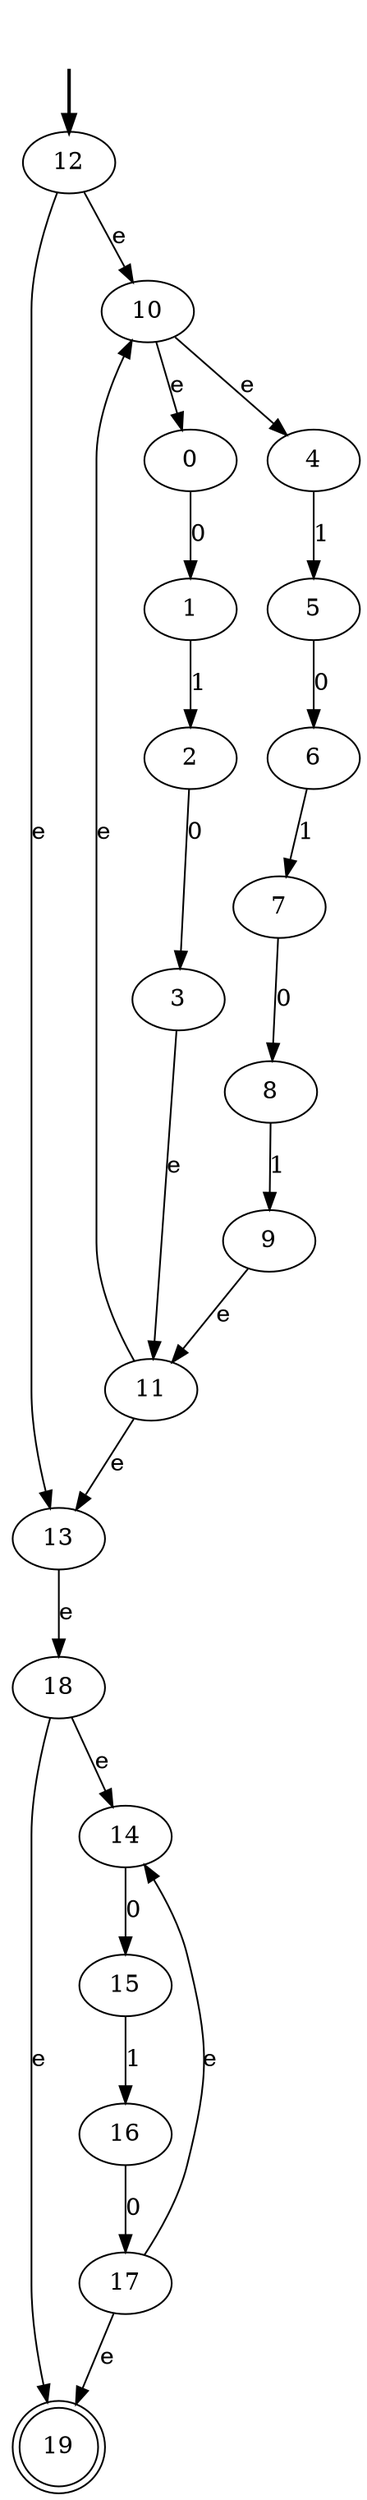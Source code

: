 digraph {
	fake0 [style=invisible]
	5
	1
	15
	11
	16
	12 [root=true]
	2
	9
	0
	3
	7
	19 [shape=doublecircle]
	14
	18
	13
	4
	10
	6
	8
	17
	fake0 -> 12 [style=bold]
	0 -> 1 [label=0]
	1 -> 2 [label=1]
	2 -> 3 [label=0]
	4 -> 5 [label=1]
	5 -> 6 [label=0]
	6 -> 7 [label=1]
	7 -> 8 [label=0]
	8 -> 9 [label=1]
	10 -> 0 [label=e]
	10 -> 4 [label=e]
	3 -> 11 [label=e]
	9 -> 11 [label=e]
	12 -> 13 [label=e]
	12 -> 10 [label=e]
	11 -> 13 [label=e]
	11 -> 10 [label=e]
	14 -> 15 [label=0]
	15 -> 16 [label=1]
	16 -> 17 [label=0]
	18 -> 14 [label=e]
	18 -> 19 [label=e]
	17 -> 14 [label=e]
	17 -> 19 [label=e]
	13 -> 18 [label=e]
}
